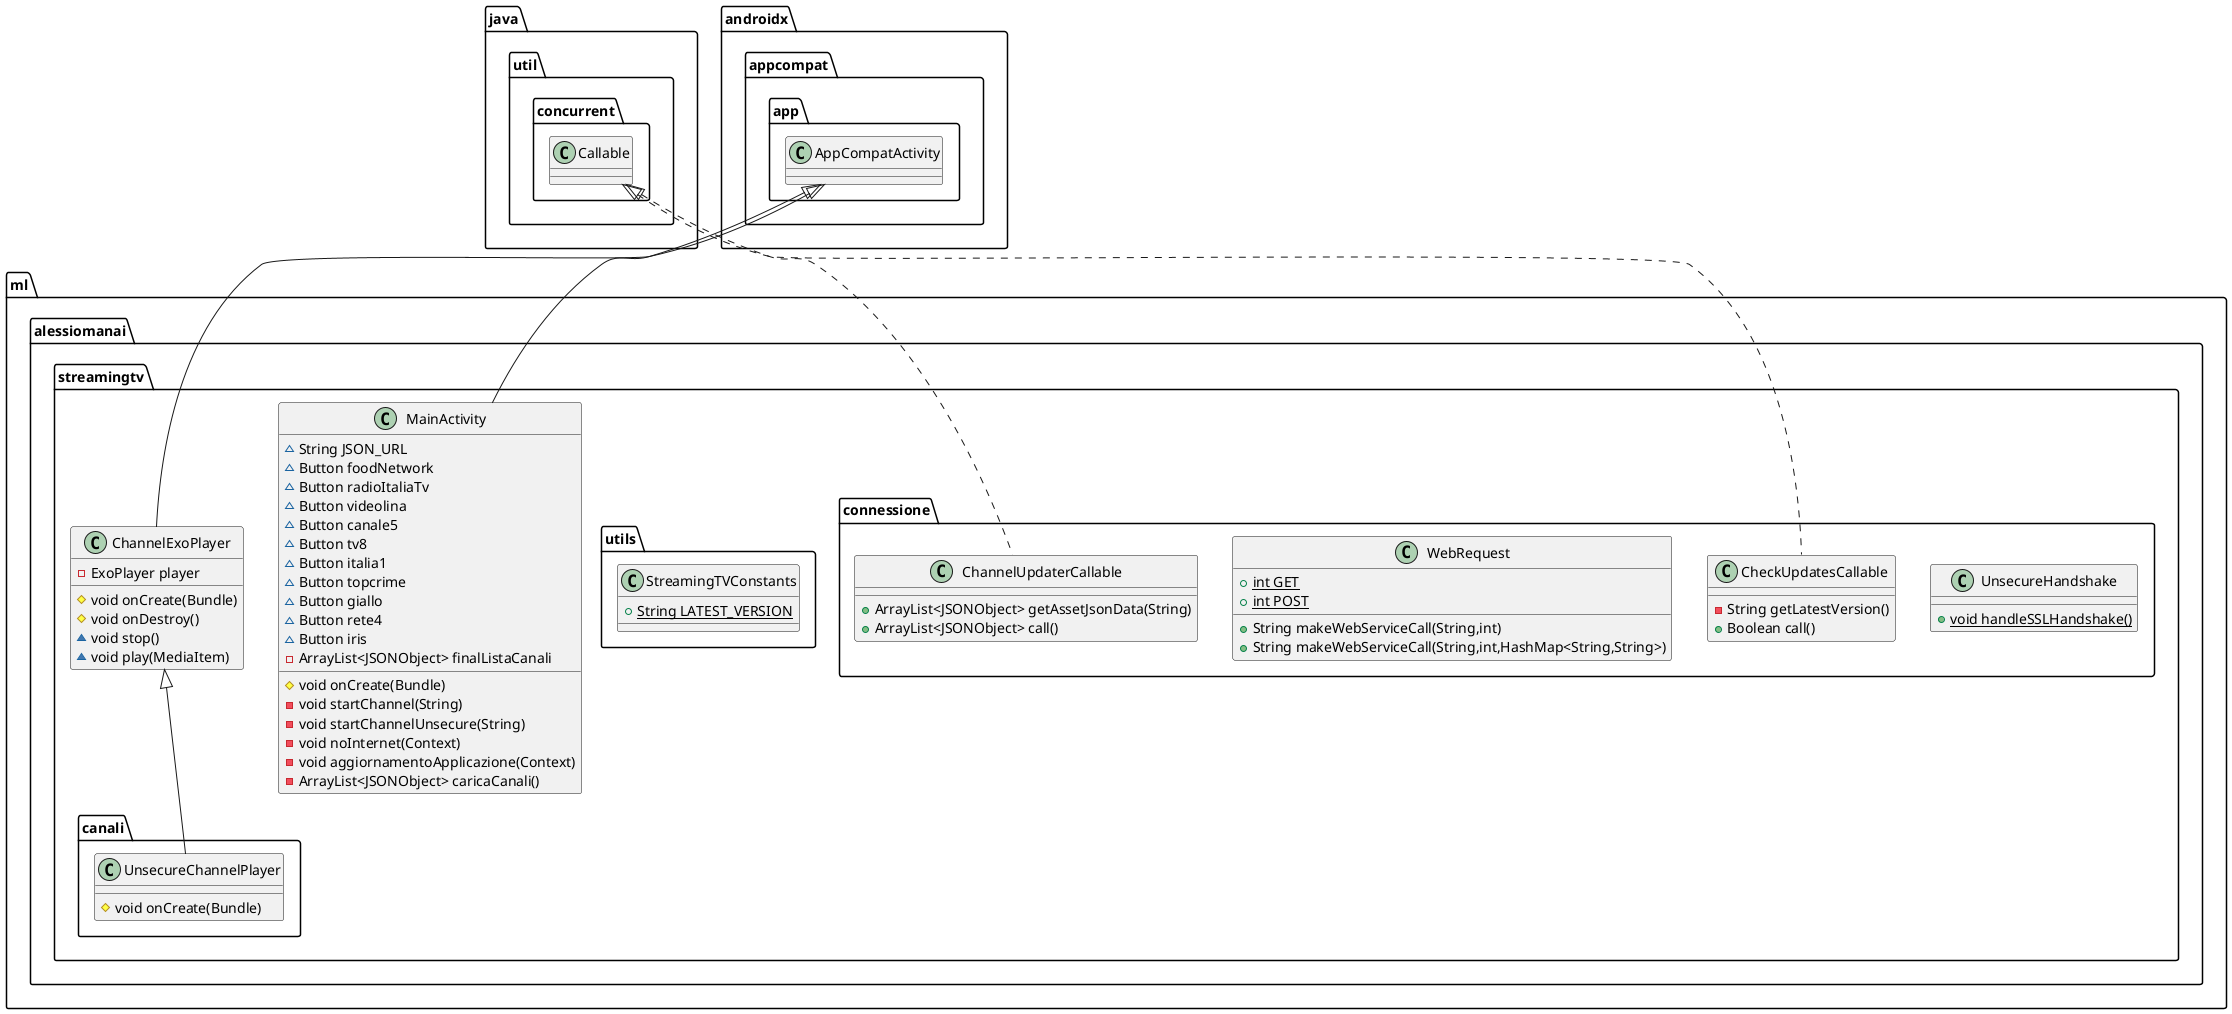 @startuml
class ml.alessiomanai.streamingtv.connessione.UnsecureHandshake {
+ {static} void handleSSLHandshake()
}

class ml.alessiomanai.streamingtv.connessione.CheckUpdatesCallable {
- String getLatestVersion()
+ Boolean call()
}

class ml.alessiomanai.streamingtv.utils.StreamingTVConstants {
+ {static} String LATEST_VERSION
}

class ml.alessiomanai.streamingtv.connessione.WebRequest {
+ {static} int GET
+ {static} int POST
+ String makeWebServiceCall(String,int)
+ String makeWebServiceCall(String,int,HashMap<String,String>)
}


class ml.alessiomanai.streamingtv.MainActivity {
~ String JSON_URL
~ Button foodNetwork
~ Button radioItaliaTv
~ Button videolina
~ Button canale5
~ Button tv8
~ Button italia1
~ Button topcrime
~ Button giallo
~ Button rete4
~ Button iris
- ArrayList<JSONObject> finalListaCanali
# void onCreate(Bundle)
- void startChannel(String)
- void startChannelUnsecure(String)
- void noInternet(Context)
- void aggiornamentoApplicazione(Context)
- ArrayList<JSONObject> caricaCanali()
}


class ml.alessiomanai.streamingtv.connessione.ChannelUpdaterCallable {
+ ArrayList<JSONObject> getAssetJsonData(String)
+ ArrayList<JSONObject> call()
}

class ml.alessiomanai.streamingtv.ChannelExoPlayer {
- ExoPlayer player
# void onCreate(Bundle)
# void onDestroy()
~ void stop()
~ void play(MediaItem)
}


class ml.alessiomanai.streamingtv.canali.UnsecureChannelPlayer {
# void onCreate(Bundle)
}



java.util.concurrent.Callable <|.. ml.alessiomanai.streamingtv.connessione.CheckUpdatesCallable
androidx.appcompat.app.AppCompatActivity <|-- ml.alessiomanai.streamingtv.MainActivity
java.util.concurrent.Callable <|.. ml.alessiomanai.streamingtv.connessione.ChannelUpdaterCallable
androidx.appcompat.app.AppCompatActivity <|-- ml.alessiomanai.streamingtv.ChannelExoPlayer
ml.alessiomanai.streamingtv.ChannelExoPlayer <|-- ml.alessiomanai.streamingtv.canali.UnsecureChannelPlayer
@enduml